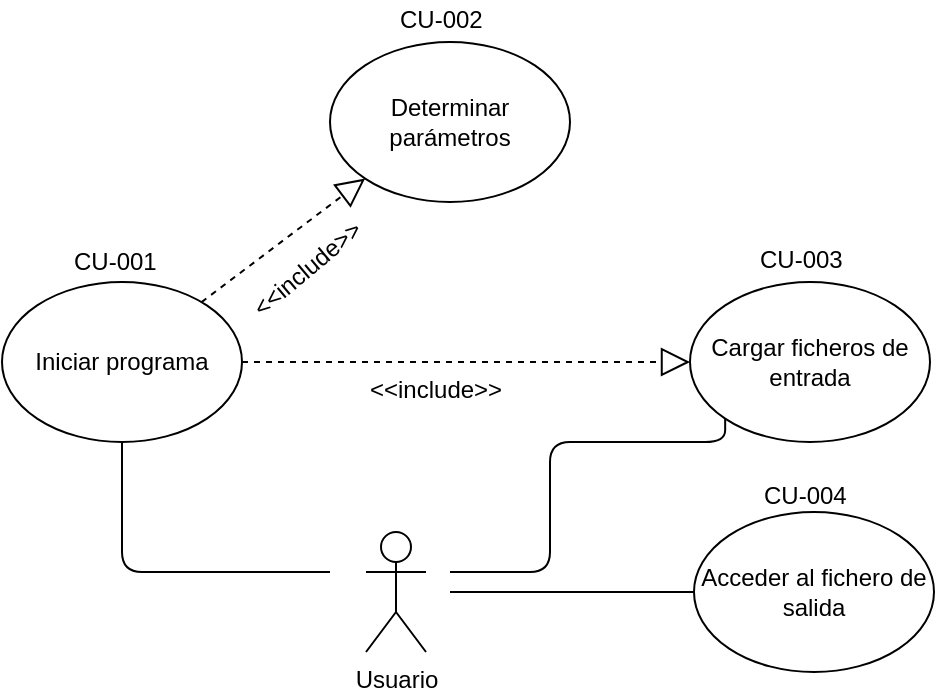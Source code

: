 <mxfile version="10.6.8" type="device"><diagram id="YwKwbdVAtIQlX9AWRTrQ" name="Page-1"><mxGraphModel dx="840" dy="435" grid="1" gridSize="10" guides="1" tooltips="1" connect="1" arrows="1" fold="1" page="1" pageScale="1" pageWidth="826" pageHeight="1169" math="0" shadow="0"><root><mxCell id="0"/><mxCell id="1" parent="0"/><mxCell id="84sSxMviwHAfPCLFXoHj-1" value="Iniciar programa&lt;br&gt;" style="ellipse;whiteSpace=wrap;html=1;" vertex="1" parent="1"><mxGeometry x="76" y="160" width="120" height="80" as="geometry"/></mxCell><mxCell id="84sSxMviwHAfPCLFXoHj-2" value="CU-001" style="text;html=1;resizable=0;points=[];autosize=1;align=left;verticalAlign=top;spacingTop=-4;" vertex="1" parent="1"><mxGeometry x="110" y="140" width="60" height="20" as="geometry"/></mxCell><mxCell id="84sSxMviwHAfPCLFXoHj-3" value="Determinar parámetros" style="ellipse;whiteSpace=wrap;html=1;" vertex="1" parent="1"><mxGeometry x="240" y="40" width="120" height="80" as="geometry"/></mxCell><mxCell id="84sSxMviwHAfPCLFXoHj-4" value="CU-002" style="text;html=1;resizable=0;points=[];autosize=1;align=left;verticalAlign=top;spacingTop=-4;" vertex="1" parent="1"><mxGeometry x="273" y="19" width="60" height="20" as="geometry"/></mxCell><mxCell id="84sSxMviwHAfPCLFXoHj-5" value="" style="endArrow=block;dashed=1;endFill=0;endSize=12;html=1;entryX=0;entryY=1;entryDx=0;entryDy=0;" edge="1" parent="1" source="84sSxMviwHAfPCLFXoHj-1" target="84sSxMviwHAfPCLFXoHj-3"><mxGeometry width="160" relative="1" as="geometry"><mxPoint x="160" y="160" as="sourcePoint"/><mxPoint x="320" y="160" as="targetPoint"/></mxGeometry></mxCell><mxCell id="84sSxMviwHAfPCLFXoHj-6" value="&amp;lt;&amp;lt;include&amp;gt;&amp;gt;" style="text;html=1;resizable=0;points=[];autosize=1;align=left;verticalAlign=top;spacingTop=-4;rotation=-40;" vertex="1" parent="1"><mxGeometry x="193" y="140" width="80" height="20" as="geometry"/></mxCell><mxCell id="84sSxMviwHAfPCLFXoHj-7" value="Cargar ficheros de entrada" style="ellipse;whiteSpace=wrap;html=1;" vertex="1" parent="1"><mxGeometry x="420" y="160" width="120" height="80" as="geometry"/></mxCell><mxCell id="84sSxMviwHAfPCLFXoHj-8" value="CU-003" style="text;html=1;resizable=0;points=[];autosize=1;align=left;verticalAlign=top;spacingTop=-4;" vertex="1" parent="1"><mxGeometry x="453" y="139" width="60" height="20" as="geometry"/></mxCell><mxCell id="84sSxMviwHAfPCLFXoHj-9" value="" style="endArrow=block;dashed=1;endFill=0;endSize=12;html=1;entryX=0;entryY=0.5;entryDx=0;entryDy=0;exitX=1;exitY=0.5;exitDx=0;exitDy=0;" edge="1" parent="1" source="84sSxMviwHAfPCLFXoHj-1" target="84sSxMviwHAfPCLFXoHj-7"><mxGeometry width="160" relative="1" as="geometry"><mxPoint x="185.74" y="180.032" as="sourcePoint"/><mxPoint x="268" y="118" as="targetPoint"/></mxGeometry></mxCell><mxCell id="84sSxMviwHAfPCLFXoHj-10" value="&amp;lt;&amp;lt;include&amp;gt;&amp;gt;" style="text;html=1;resizable=0;points=[];autosize=1;align=left;verticalAlign=top;spacingTop=-4;rotation=0;" vertex="1" parent="1"><mxGeometry x="258" y="204" width="80" height="20" as="geometry"/></mxCell><mxCell id="84sSxMviwHAfPCLFXoHj-11" value="Acceder al fichero de salida" style="ellipse;whiteSpace=wrap;html=1;" vertex="1" parent="1"><mxGeometry x="422" y="275" width="120" height="80" as="geometry"/></mxCell><mxCell id="84sSxMviwHAfPCLFXoHj-12" value="CU-004" style="text;html=1;resizable=0;points=[];autosize=1;align=left;verticalAlign=top;spacingTop=-4;" vertex="1" parent="1"><mxGeometry x="455" y="257" width="60" height="20" as="geometry"/></mxCell><mxCell id="84sSxMviwHAfPCLFXoHj-13" value="Usuario" style="shape=umlActor;verticalLabelPosition=bottom;labelBackgroundColor=#ffffff;verticalAlign=top;html=1;" vertex="1" parent="1"><mxGeometry x="258" y="285" width="30" height="60" as="geometry"/></mxCell><mxCell id="84sSxMviwHAfPCLFXoHj-16" value="" style="endArrow=none;html=1;edgeStyle=orthogonalEdgeStyle;exitX=0.5;exitY=1;exitDx=0;exitDy=0;" edge="1" parent="1" source="84sSxMviwHAfPCLFXoHj-1"><mxGeometry relative="1" as="geometry"><mxPoint x="136" y="240" as="sourcePoint"/><mxPoint x="240" y="305" as="targetPoint"/><Array as="points"><mxPoint x="136" y="305"/></Array></mxGeometry></mxCell><mxCell id="84sSxMviwHAfPCLFXoHj-19" value="" style="endArrow=none;html=1;edgeStyle=orthogonalEdgeStyle;exitX=0;exitY=1;exitDx=0;exitDy=0;" edge="1" parent="1" source="84sSxMviwHAfPCLFXoHj-7"><mxGeometry relative="1" as="geometry"><mxPoint x="146" y="250" as="sourcePoint"/><mxPoint x="300" y="305" as="targetPoint"/><Array as="points"><mxPoint x="438" y="240"/><mxPoint x="350" y="240"/><mxPoint x="350" y="305"/></Array></mxGeometry></mxCell><mxCell id="84sSxMviwHAfPCLFXoHj-20" value="" style="endArrow=none;html=1;edgeStyle=orthogonalEdgeStyle;exitX=0;exitY=0.5;exitDx=0;exitDy=0;" edge="1" parent="1" source="84sSxMviwHAfPCLFXoHj-11"><mxGeometry relative="1" as="geometry"><mxPoint x="448" y="238" as="sourcePoint"/><mxPoint x="300" y="315" as="targetPoint"/><Array as="points"><mxPoint x="390" y="315"/><mxPoint x="390" y="315"/></Array></mxGeometry></mxCell></root></mxGraphModel></diagram></mxfile>